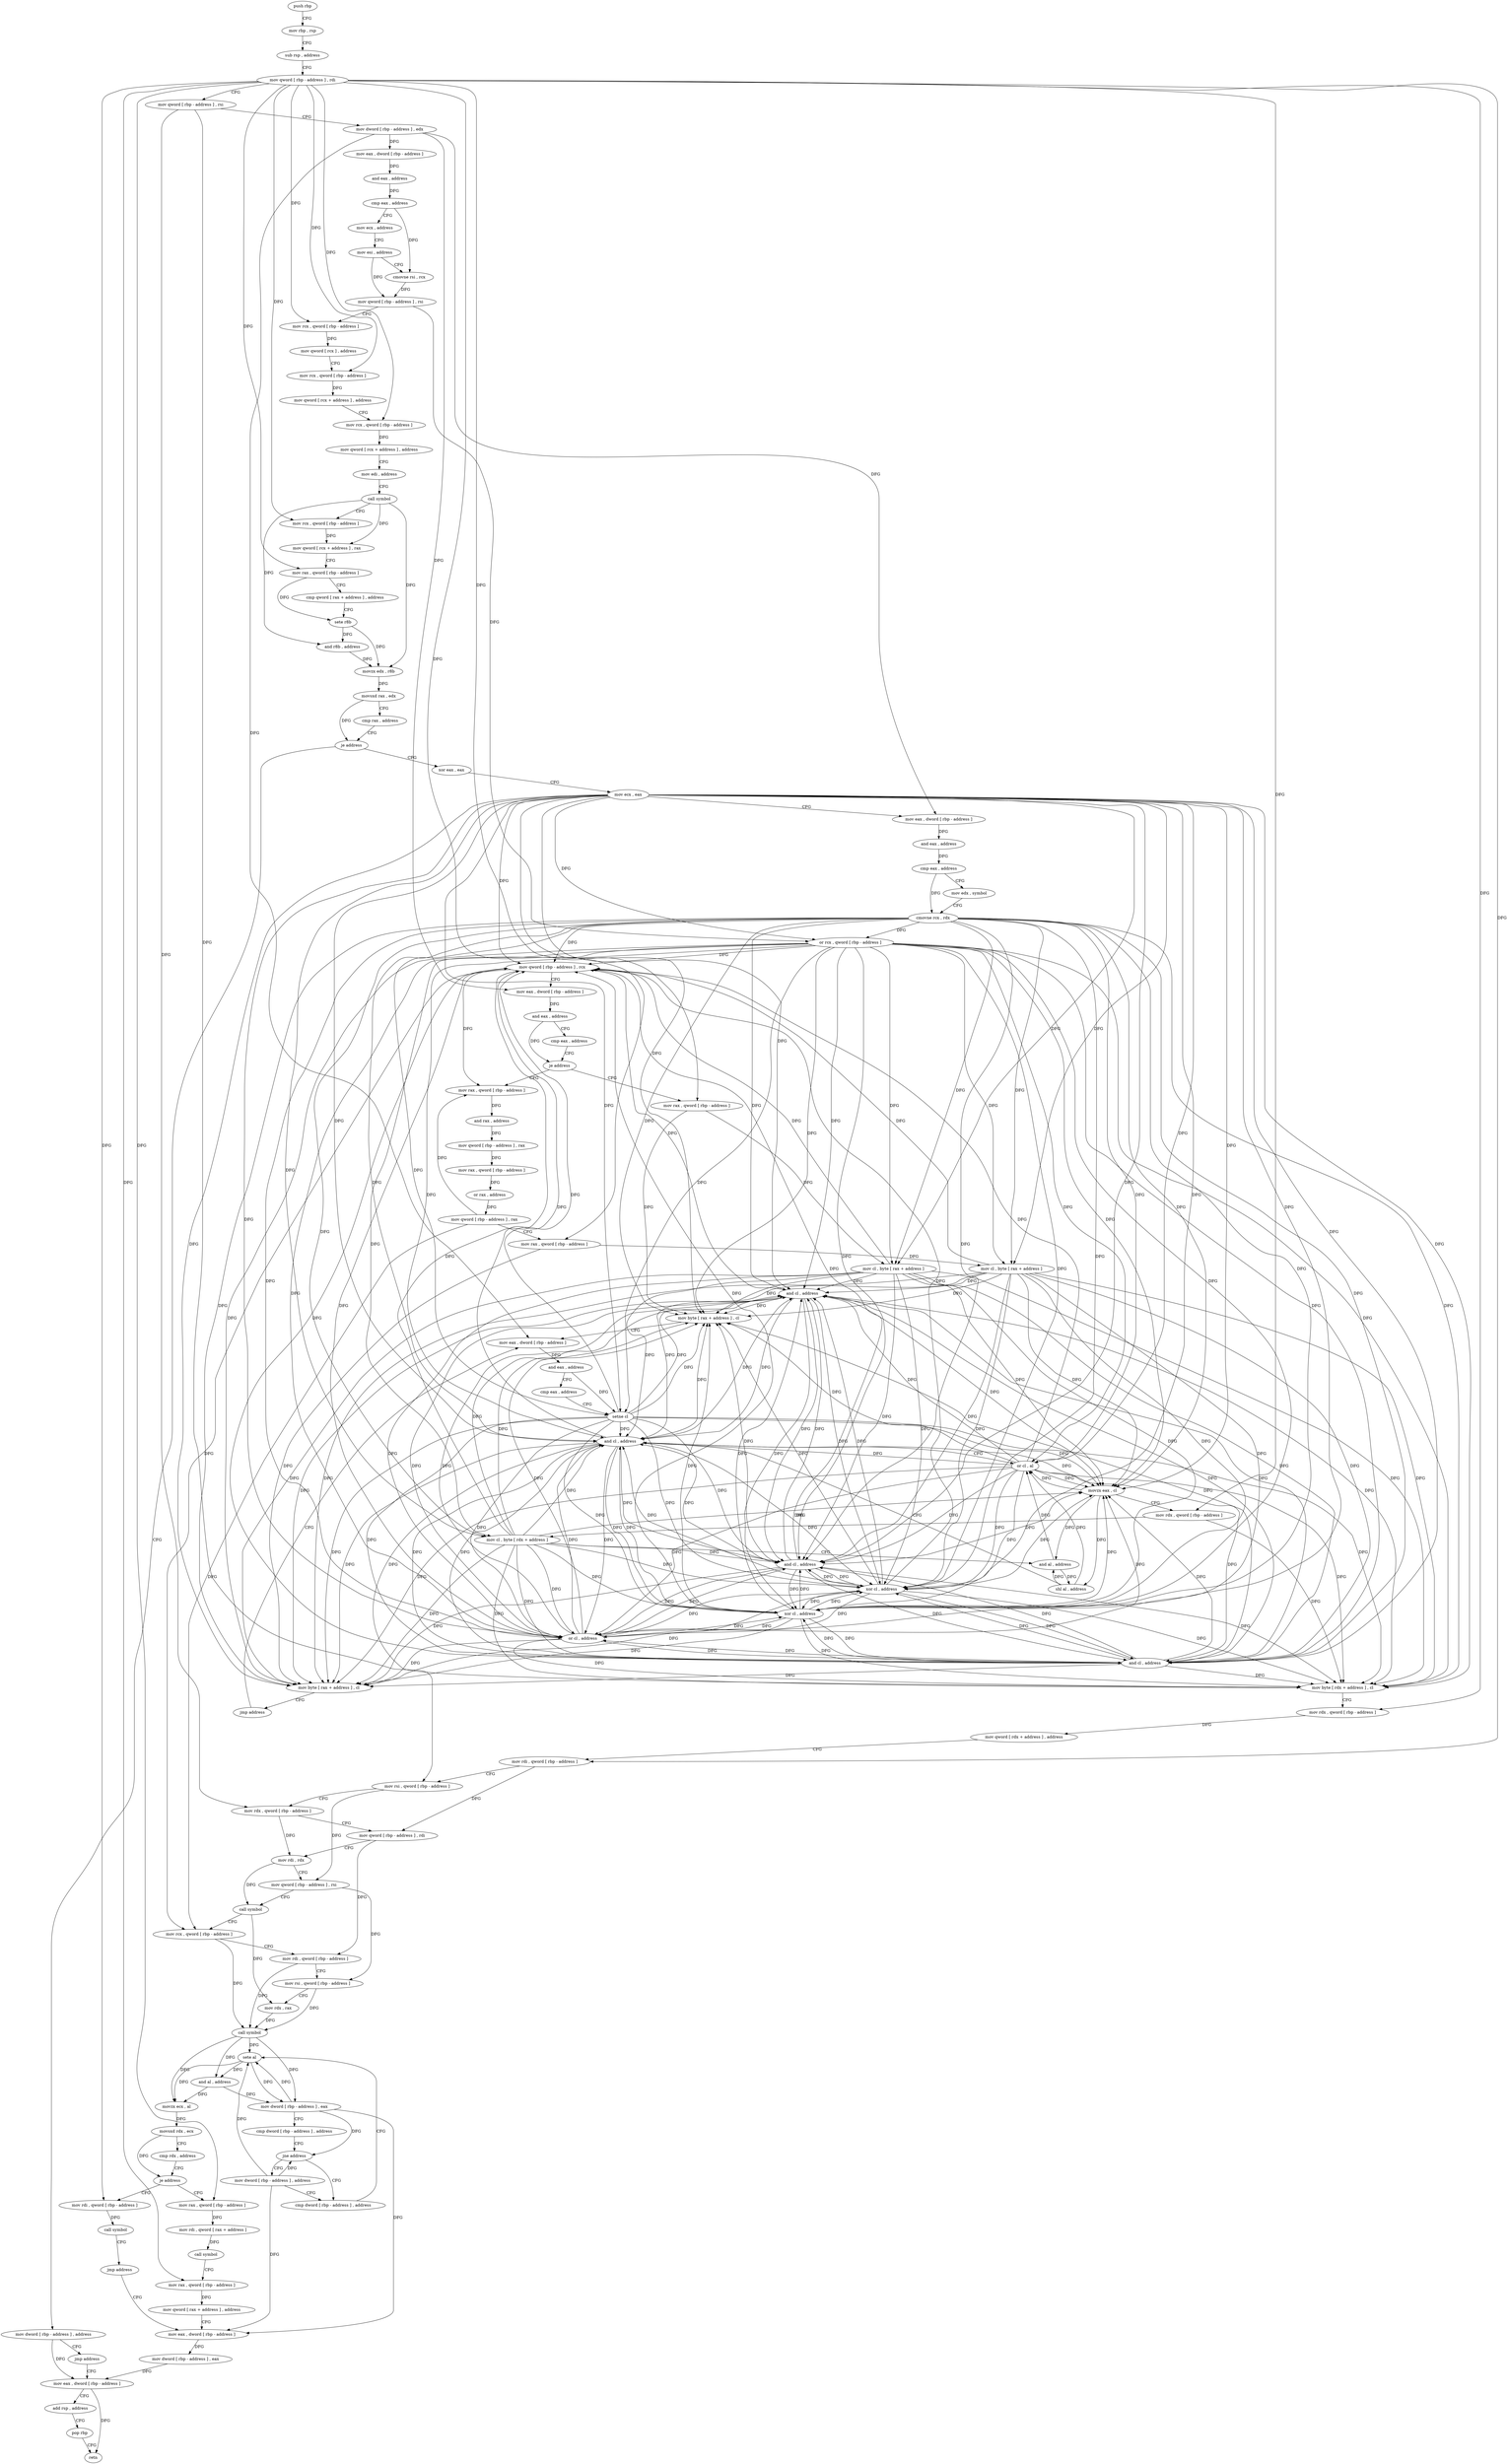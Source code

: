 digraph "func" {
"4226016" [label = "push rbp" ]
"4226017" [label = "mov rbp , rsp" ]
"4226020" [label = "sub rsp , address" ]
"4226024" [label = "mov qword [ rbp - address ] , rdi" ]
"4226028" [label = "mov qword [ rbp - address ] , rsi" ]
"4226032" [label = "mov dword [ rbp - address ] , edx" ]
"4226035" [label = "mov eax , dword [ rbp - address ]" ]
"4226038" [label = "and eax , address" ]
"4226041" [label = "cmp eax , address" ]
"4226044" [label = "mov ecx , address" ]
"4226049" [label = "mov esi , address" ]
"4226054" [label = "cmovne rsi , rcx" ]
"4226058" [label = "mov qword [ rbp - address ] , rsi" ]
"4226062" [label = "mov rcx , qword [ rbp - address ]" ]
"4226066" [label = "mov qword [ rcx ] , address" ]
"4226073" [label = "mov rcx , qword [ rbp - address ]" ]
"4226077" [label = "mov qword [ rcx + address ] , address" ]
"4226085" [label = "mov rcx , qword [ rbp - address ]" ]
"4226089" [label = "mov qword [ rcx + address ] , address" ]
"4226097" [label = "mov edi , address" ]
"4226102" [label = "call symbol" ]
"4226107" [label = "mov rcx , qword [ rbp - address ]" ]
"4226111" [label = "mov qword [ rcx + address ] , rax" ]
"4226115" [label = "mov rax , qword [ rbp - address ]" ]
"4226119" [label = "cmp qword [ rax + address ] , address" ]
"4226124" [label = "sete r8b" ]
"4226128" [label = "and r8b , address" ]
"4226132" [label = "movzx edx , r8b" ]
"4226136" [label = "movsxd rax , edx" ]
"4226139" [label = "cmp rax , address" ]
"4226143" [label = "je address" ]
"4226161" [label = "xor eax , eax" ]
"4226149" [label = "mov dword [ rbp - address ] , address" ]
"4226163" [label = "mov ecx , eax" ]
"4226165" [label = "mov eax , dword [ rbp - address ]" ]
"4226168" [label = "and eax , address" ]
"4226171" [label = "cmp eax , address" ]
"4226174" [label = "mov edx , symbol" ]
"4226179" [label = "cmovne rcx , rdx" ]
"4226183" [label = "or rcx , qword [ rbp - address ]" ]
"4226187" [label = "mov qword [ rbp - address ] , rcx" ]
"4226191" [label = "mov eax , dword [ rbp - address ]" ]
"4226194" [label = "and eax , address" ]
"4226197" [label = "cmp eax , address" ]
"4226200" [label = "je address" ]
"4226255" [label = "mov rax , qword [ rbp - address ]" ]
"4226206" [label = "mov rax , qword [ rbp - address ]" ]
"4226156" [label = "jmp address" ]
"4226462" [label = "mov eax , dword [ rbp - address ]" ]
"4226259" [label = "mov cl , byte [ rax + address ]" ]
"4226262" [label = "and cl , address" ]
"4226265" [label = "mov byte [ rax + address ] , cl" ]
"4226268" [label = "mov eax , dword [ rbp - address ]" ]
"4226210" [label = "and rax , address" ]
"4226216" [label = "mov qword [ rbp - address ] , rax" ]
"4226220" [label = "mov rax , qword [ rbp - address ]" ]
"4226224" [label = "or rax , address" ]
"4226230" [label = "mov qword [ rbp - address ] , rax" ]
"4226234" [label = "mov rax , qword [ rbp - address ]" ]
"4226238" [label = "mov cl , byte [ rax + address ]" ]
"4226241" [label = "and cl , address" ]
"4226244" [label = "or cl , address" ]
"4226247" [label = "mov byte [ rax + address ] , cl" ]
"4226250" [label = "jmp address" ]
"4226465" [label = "add rsp , address" ]
"4226469" [label = "pop rbp" ]
"4226470" [label = "retn" ]
"4226392" [label = "cmp dword [ rbp - address ] , address" ]
"4226396" [label = "sete al" ]
"4226399" [label = "and al , address" ]
"4226401" [label = "movzx ecx , al" ]
"4226404" [label = "movsxd rdx , ecx" ]
"4226407" [label = "cmp rdx , address" ]
"4226411" [label = "je address" ]
"4226431" [label = "mov rax , qword [ rbp - address ]" ]
"4226417" [label = "mov rdi , qword [ rbp - address ]" ]
"4226385" [label = "mov dword [ rbp - address ] , address" ]
"4226271" [label = "and eax , address" ]
"4226274" [label = "cmp eax , address" ]
"4226277" [label = "setne cl" ]
"4226280" [label = "xor cl , address" ]
"4226283" [label = "xor cl , address" ]
"4226286" [label = "and cl , address" ]
"4226289" [label = "movzx eax , cl" ]
"4226292" [label = "mov rdx , qword [ rbp - address ]" ]
"4226296" [label = "mov cl , byte [ rdx + address ]" ]
"4226299" [label = "and al , address" ]
"4226301" [label = "shl al , address" ]
"4226304" [label = "and cl , address" ]
"4226307" [label = "or cl , al" ]
"4226309" [label = "mov byte [ rdx + address ] , cl" ]
"4226312" [label = "mov rdx , qword [ rbp - address ]" ]
"4226316" [label = "mov qword [ rdx + address ] , address" ]
"4226324" [label = "mov rdi , qword [ rbp - address ]" ]
"4226328" [label = "mov rsi , qword [ rbp - address ]" ]
"4226332" [label = "mov rdx , qword [ rbp - address ]" ]
"4226336" [label = "mov qword [ rbp - address ] , rdi" ]
"4226340" [label = "mov rdi , rdx" ]
"4226343" [label = "mov qword [ rbp - address ] , rsi" ]
"4226347" [label = "call symbol" ]
"4226352" [label = "mov rcx , qword [ rbp - address ]" ]
"4226356" [label = "mov rdi , qword [ rbp - address ]" ]
"4226360" [label = "mov rsi , qword [ rbp - address ]" ]
"4226364" [label = "mov rdx , rax" ]
"4226367" [label = "call symbol" ]
"4226372" [label = "mov dword [ rbp - address ] , eax" ]
"4226375" [label = "cmp dword [ rbp - address ] , address" ]
"4226379" [label = "jne address" ]
"4226435" [label = "mov rdi , qword [ rax + address ]" ]
"4226439" [label = "call symbol" ]
"4226444" [label = "mov rax , qword [ rbp - address ]" ]
"4226448" [label = "mov qword [ rax + address ] , address" ]
"4226456" [label = "mov eax , dword [ rbp - address ]" ]
"4226421" [label = "call symbol" ]
"4226426" [label = "jmp address" ]
"4226459" [label = "mov dword [ rbp - address ] , eax" ]
"4226016" -> "4226017" [ label = "CFG" ]
"4226017" -> "4226020" [ label = "CFG" ]
"4226020" -> "4226024" [ label = "CFG" ]
"4226024" -> "4226028" [ label = "CFG" ]
"4226024" -> "4226062" [ label = "DFG" ]
"4226024" -> "4226073" [ label = "DFG" ]
"4226024" -> "4226085" [ label = "DFG" ]
"4226024" -> "4226107" [ label = "DFG" ]
"4226024" -> "4226115" [ label = "DFG" ]
"4226024" -> "4226255" [ label = "DFG" ]
"4226024" -> "4226234" [ label = "DFG" ]
"4226024" -> "4226292" [ label = "DFG" ]
"4226024" -> "4226312" [ label = "DFG" ]
"4226024" -> "4226324" [ label = "DFG" ]
"4226024" -> "4226431" [ label = "DFG" ]
"4226024" -> "4226444" [ label = "DFG" ]
"4226024" -> "4226417" [ label = "DFG" ]
"4226028" -> "4226032" [ label = "CFG" ]
"4226028" -> "4226328" [ label = "DFG" ]
"4226028" -> "4226332" [ label = "DFG" ]
"4226032" -> "4226035" [ label = "DFG" ]
"4226032" -> "4226165" [ label = "DFG" ]
"4226032" -> "4226191" [ label = "DFG" ]
"4226032" -> "4226268" [ label = "DFG" ]
"4226035" -> "4226038" [ label = "DFG" ]
"4226038" -> "4226041" [ label = "DFG" ]
"4226041" -> "4226044" [ label = "CFG" ]
"4226041" -> "4226054" [ label = "DFG" ]
"4226044" -> "4226049" [ label = "CFG" ]
"4226049" -> "4226054" [ label = "CFG" ]
"4226049" -> "4226058" [ label = "DFG" ]
"4226054" -> "4226058" [ label = "DFG" ]
"4226058" -> "4226062" [ label = "CFG" ]
"4226058" -> "4226183" [ label = "DFG" ]
"4226062" -> "4226066" [ label = "DFG" ]
"4226066" -> "4226073" [ label = "CFG" ]
"4226073" -> "4226077" [ label = "DFG" ]
"4226077" -> "4226085" [ label = "CFG" ]
"4226085" -> "4226089" [ label = "DFG" ]
"4226089" -> "4226097" [ label = "CFG" ]
"4226097" -> "4226102" [ label = "CFG" ]
"4226102" -> "4226107" [ label = "CFG" ]
"4226102" -> "4226111" [ label = "DFG" ]
"4226102" -> "4226128" [ label = "DFG" ]
"4226102" -> "4226132" [ label = "DFG" ]
"4226107" -> "4226111" [ label = "DFG" ]
"4226111" -> "4226115" [ label = "CFG" ]
"4226115" -> "4226119" [ label = "CFG" ]
"4226115" -> "4226124" [ label = "DFG" ]
"4226119" -> "4226124" [ label = "CFG" ]
"4226124" -> "4226128" [ label = "DFG" ]
"4226124" -> "4226132" [ label = "DFG" ]
"4226128" -> "4226132" [ label = "DFG" ]
"4226132" -> "4226136" [ label = "DFG" ]
"4226136" -> "4226139" [ label = "CFG" ]
"4226136" -> "4226143" [ label = "DFG" ]
"4226139" -> "4226143" [ label = "CFG" ]
"4226143" -> "4226161" [ label = "CFG" ]
"4226143" -> "4226149" [ label = "CFG" ]
"4226161" -> "4226163" [ label = "CFG" ]
"4226149" -> "4226156" [ label = "CFG" ]
"4226149" -> "4226462" [ label = "DFG" ]
"4226163" -> "4226165" [ label = "CFG" ]
"4226163" -> "4226183" [ label = "DFG" ]
"4226163" -> "4226187" [ label = "DFG" ]
"4226163" -> "4226259" [ label = "DFG" ]
"4226163" -> "4226262" [ label = "DFG" ]
"4226163" -> "4226265" [ label = "DFG" ]
"4226163" -> "4226238" [ label = "DFG" ]
"4226163" -> "4226241" [ label = "DFG" ]
"4226163" -> "4226244" [ label = "DFG" ]
"4226163" -> "4226247" [ label = "DFG" ]
"4226163" -> "4226277" [ label = "DFG" ]
"4226163" -> "4226280" [ label = "DFG" ]
"4226163" -> "4226283" [ label = "DFG" ]
"4226163" -> "4226286" [ label = "DFG" ]
"4226163" -> "4226289" [ label = "DFG" ]
"4226163" -> "4226296" [ label = "DFG" ]
"4226163" -> "4226304" [ label = "DFG" ]
"4226163" -> "4226307" [ label = "DFG" ]
"4226163" -> "4226309" [ label = "DFG" ]
"4226165" -> "4226168" [ label = "DFG" ]
"4226168" -> "4226171" [ label = "DFG" ]
"4226171" -> "4226174" [ label = "CFG" ]
"4226171" -> "4226179" [ label = "DFG" ]
"4226174" -> "4226179" [ label = "CFG" ]
"4226179" -> "4226183" [ label = "DFG" ]
"4226179" -> "4226187" [ label = "DFG" ]
"4226179" -> "4226259" [ label = "DFG" ]
"4226179" -> "4226262" [ label = "DFG" ]
"4226179" -> "4226265" [ label = "DFG" ]
"4226179" -> "4226238" [ label = "DFG" ]
"4226179" -> "4226241" [ label = "DFG" ]
"4226179" -> "4226244" [ label = "DFG" ]
"4226179" -> "4226247" [ label = "DFG" ]
"4226179" -> "4226277" [ label = "DFG" ]
"4226179" -> "4226280" [ label = "DFG" ]
"4226179" -> "4226283" [ label = "DFG" ]
"4226179" -> "4226286" [ label = "DFG" ]
"4226179" -> "4226289" [ label = "DFG" ]
"4226179" -> "4226296" [ label = "DFG" ]
"4226179" -> "4226304" [ label = "DFG" ]
"4226179" -> "4226307" [ label = "DFG" ]
"4226179" -> "4226309" [ label = "DFG" ]
"4226183" -> "4226187" [ label = "DFG" ]
"4226183" -> "4226259" [ label = "DFG" ]
"4226183" -> "4226262" [ label = "DFG" ]
"4226183" -> "4226265" [ label = "DFG" ]
"4226183" -> "4226238" [ label = "DFG" ]
"4226183" -> "4226241" [ label = "DFG" ]
"4226183" -> "4226244" [ label = "DFG" ]
"4226183" -> "4226247" [ label = "DFG" ]
"4226183" -> "4226277" [ label = "DFG" ]
"4226183" -> "4226280" [ label = "DFG" ]
"4226183" -> "4226283" [ label = "DFG" ]
"4226183" -> "4226286" [ label = "DFG" ]
"4226183" -> "4226289" [ label = "DFG" ]
"4226183" -> "4226296" [ label = "DFG" ]
"4226183" -> "4226304" [ label = "DFG" ]
"4226183" -> "4226307" [ label = "DFG" ]
"4226183" -> "4226309" [ label = "DFG" ]
"4226187" -> "4226191" [ label = "CFG" ]
"4226187" -> "4226206" [ label = "DFG" ]
"4226187" -> "4226352" [ label = "DFG" ]
"4226191" -> "4226194" [ label = "DFG" ]
"4226194" -> "4226197" [ label = "CFG" ]
"4226194" -> "4226200" [ label = "DFG" ]
"4226197" -> "4226200" [ label = "CFG" ]
"4226200" -> "4226255" [ label = "CFG" ]
"4226200" -> "4226206" [ label = "CFG" ]
"4226255" -> "4226259" [ label = "DFG" ]
"4226255" -> "4226265" [ label = "DFG" ]
"4226206" -> "4226210" [ label = "DFG" ]
"4226156" -> "4226462" [ label = "CFG" ]
"4226462" -> "4226465" [ label = "CFG" ]
"4226462" -> "4226470" [ label = "DFG" ]
"4226259" -> "4226262" [ label = "DFG" ]
"4226259" -> "4226187" [ label = "DFG" ]
"4226259" -> "4226265" [ label = "DFG" ]
"4226259" -> "4226241" [ label = "DFG" ]
"4226259" -> "4226244" [ label = "DFG" ]
"4226259" -> "4226247" [ label = "DFG" ]
"4226259" -> "4226280" [ label = "DFG" ]
"4226259" -> "4226283" [ label = "DFG" ]
"4226259" -> "4226286" [ label = "DFG" ]
"4226259" -> "4226289" [ label = "DFG" ]
"4226259" -> "4226304" [ label = "DFG" ]
"4226259" -> "4226309" [ label = "DFG" ]
"4226262" -> "4226265" [ label = "DFG" ]
"4226262" -> "4226187" [ label = "DFG" ]
"4226262" -> "4226241" [ label = "DFG" ]
"4226262" -> "4226244" [ label = "DFG" ]
"4226262" -> "4226247" [ label = "DFG" ]
"4226262" -> "4226280" [ label = "DFG" ]
"4226262" -> "4226283" [ label = "DFG" ]
"4226262" -> "4226286" [ label = "DFG" ]
"4226262" -> "4226289" [ label = "DFG" ]
"4226262" -> "4226304" [ label = "DFG" ]
"4226262" -> "4226309" [ label = "DFG" ]
"4226265" -> "4226268" [ label = "CFG" ]
"4226268" -> "4226271" [ label = "DFG" ]
"4226210" -> "4226216" [ label = "DFG" ]
"4226216" -> "4226220" [ label = "DFG" ]
"4226220" -> "4226224" [ label = "DFG" ]
"4226224" -> "4226230" [ label = "DFG" ]
"4226230" -> "4226234" [ label = "CFG" ]
"4226230" -> "4226206" [ label = "DFG" ]
"4226230" -> "4226352" [ label = "DFG" ]
"4226234" -> "4226238" [ label = "DFG" ]
"4226234" -> "4226247" [ label = "DFG" ]
"4226238" -> "4226241" [ label = "DFG" ]
"4226238" -> "4226187" [ label = "DFG" ]
"4226238" -> "4226262" [ label = "DFG" ]
"4226238" -> "4226265" [ label = "DFG" ]
"4226238" -> "4226244" [ label = "DFG" ]
"4226238" -> "4226247" [ label = "DFG" ]
"4226238" -> "4226280" [ label = "DFG" ]
"4226238" -> "4226283" [ label = "DFG" ]
"4226238" -> "4226286" [ label = "DFG" ]
"4226238" -> "4226289" [ label = "DFG" ]
"4226238" -> "4226304" [ label = "DFG" ]
"4226238" -> "4226309" [ label = "DFG" ]
"4226241" -> "4226244" [ label = "DFG" ]
"4226241" -> "4226187" [ label = "DFG" ]
"4226241" -> "4226262" [ label = "DFG" ]
"4226241" -> "4226265" [ label = "DFG" ]
"4226241" -> "4226247" [ label = "DFG" ]
"4226241" -> "4226280" [ label = "DFG" ]
"4226241" -> "4226283" [ label = "DFG" ]
"4226241" -> "4226286" [ label = "DFG" ]
"4226241" -> "4226289" [ label = "DFG" ]
"4226241" -> "4226304" [ label = "DFG" ]
"4226241" -> "4226309" [ label = "DFG" ]
"4226244" -> "4226247" [ label = "DFG" ]
"4226244" -> "4226187" [ label = "DFG" ]
"4226244" -> "4226262" [ label = "DFG" ]
"4226244" -> "4226265" [ label = "DFG" ]
"4226244" -> "4226241" [ label = "DFG" ]
"4226244" -> "4226280" [ label = "DFG" ]
"4226244" -> "4226283" [ label = "DFG" ]
"4226244" -> "4226286" [ label = "DFG" ]
"4226244" -> "4226289" [ label = "DFG" ]
"4226244" -> "4226304" [ label = "DFG" ]
"4226244" -> "4226309" [ label = "DFG" ]
"4226247" -> "4226250" [ label = "CFG" ]
"4226250" -> "4226268" [ label = "CFG" ]
"4226465" -> "4226469" [ label = "CFG" ]
"4226469" -> "4226470" [ label = "CFG" ]
"4226392" -> "4226396" [ label = "CFG" ]
"4226396" -> "4226399" [ label = "DFG" ]
"4226396" -> "4226372" [ label = "DFG" ]
"4226396" -> "4226401" [ label = "DFG" ]
"4226399" -> "4226401" [ label = "DFG" ]
"4226399" -> "4226372" [ label = "DFG" ]
"4226401" -> "4226404" [ label = "DFG" ]
"4226404" -> "4226407" [ label = "CFG" ]
"4226404" -> "4226411" [ label = "DFG" ]
"4226407" -> "4226411" [ label = "CFG" ]
"4226411" -> "4226431" [ label = "CFG" ]
"4226411" -> "4226417" [ label = "CFG" ]
"4226431" -> "4226435" [ label = "DFG" ]
"4226417" -> "4226421" [ label = "DFG" ]
"4226385" -> "4226392" [ label = "CFG" ]
"4226385" -> "4226379" [ label = "DFG" ]
"4226385" -> "4226396" [ label = "DFG" ]
"4226385" -> "4226456" [ label = "DFG" ]
"4226271" -> "4226274" [ label = "CFG" ]
"4226271" -> "4226277" [ label = "DFG" ]
"4226274" -> "4226277" [ label = "CFG" ]
"4226277" -> "4226280" [ label = "DFG" ]
"4226277" -> "4226187" [ label = "DFG" ]
"4226277" -> "4226262" [ label = "DFG" ]
"4226277" -> "4226265" [ label = "DFG" ]
"4226277" -> "4226241" [ label = "DFG" ]
"4226277" -> "4226244" [ label = "DFG" ]
"4226277" -> "4226247" [ label = "DFG" ]
"4226277" -> "4226283" [ label = "DFG" ]
"4226277" -> "4226286" [ label = "DFG" ]
"4226277" -> "4226289" [ label = "DFG" ]
"4226277" -> "4226304" [ label = "DFG" ]
"4226277" -> "4226309" [ label = "DFG" ]
"4226280" -> "4226283" [ label = "DFG" ]
"4226280" -> "4226187" [ label = "DFG" ]
"4226280" -> "4226262" [ label = "DFG" ]
"4226280" -> "4226265" [ label = "DFG" ]
"4226280" -> "4226241" [ label = "DFG" ]
"4226280" -> "4226244" [ label = "DFG" ]
"4226280" -> "4226247" [ label = "DFG" ]
"4226280" -> "4226286" [ label = "DFG" ]
"4226280" -> "4226289" [ label = "DFG" ]
"4226280" -> "4226304" [ label = "DFG" ]
"4226280" -> "4226309" [ label = "DFG" ]
"4226283" -> "4226286" [ label = "DFG" ]
"4226283" -> "4226187" [ label = "DFG" ]
"4226283" -> "4226262" [ label = "DFG" ]
"4226283" -> "4226265" [ label = "DFG" ]
"4226283" -> "4226241" [ label = "DFG" ]
"4226283" -> "4226244" [ label = "DFG" ]
"4226283" -> "4226247" [ label = "DFG" ]
"4226283" -> "4226280" [ label = "DFG" ]
"4226283" -> "4226289" [ label = "DFG" ]
"4226283" -> "4226304" [ label = "DFG" ]
"4226283" -> "4226309" [ label = "DFG" ]
"4226286" -> "4226289" [ label = "DFG" ]
"4226286" -> "4226187" [ label = "DFG" ]
"4226286" -> "4226262" [ label = "DFG" ]
"4226286" -> "4226265" [ label = "DFG" ]
"4226286" -> "4226241" [ label = "DFG" ]
"4226286" -> "4226244" [ label = "DFG" ]
"4226286" -> "4226247" [ label = "DFG" ]
"4226286" -> "4226280" [ label = "DFG" ]
"4226286" -> "4226283" [ label = "DFG" ]
"4226286" -> "4226304" [ label = "DFG" ]
"4226286" -> "4226309" [ label = "DFG" ]
"4226289" -> "4226292" [ label = "CFG" ]
"4226289" -> "4226299" [ label = "DFG" ]
"4226289" -> "4226301" [ label = "DFG" ]
"4226289" -> "4226307" [ label = "DFG" ]
"4226292" -> "4226296" [ label = "DFG" ]
"4226292" -> "4226309" [ label = "DFG" ]
"4226296" -> "4226299" [ label = "CFG" ]
"4226296" -> "4226187" [ label = "DFG" ]
"4226296" -> "4226262" [ label = "DFG" ]
"4226296" -> "4226265" [ label = "DFG" ]
"4226296" -> "4226241" [ label = "DFG" ]
"4226296" -> "4226244" [ label = "DFG" ]
"4226296" -> "4226247" [ label = "DFG" ]
"4226296" -> "4226280" [ label = "DFG" ]
"4226296" -> "4226283" [ label = "DFG" ]
"4226296" -> "4226286" [ label = "DFG" ]
"4226296" -> "4226289" [ label = "DFG" ]
"4226296" -> "4226304" [ label = "DFG" ]
"4226296" -> "4226309" [ label = "DFG" ]
"4226299" -> "4226301" [ label = "DFG" ]
"4226299" -> "4226307" [ label = "DFG" ]
"4226301" -> "4226304" [ label = "CFG" ]
"4226301" -> "4226299" [ label = "DFG" ]
"4226301" -> "4226307" [ label = "DFG" ]
"4226304" -> "4226307" [ label = "CFG" ]
"4226304" -> "4226187" [ label = "DFG" ]
"4226304" -> "4226262" [ label = "DFG" ]
"4226304" -> "4226265" [ label = "DFG" ]
"4226304" -> "4226241" [ label = "DFG" ]
"4226304" -> "4226244" [ label = "DFG" ]
"4226304" -> "4226247" [ label = "DFG" ]
"4226304" -> "4226280" [ label = "DFG" ]
"4226304" -> "4226283" [ label = "DFG" ]
"4226304" -> "4226286" [ label = "DFG" ]
"4226304" -> "4226289" [ label = "DFG" ]
"4226304" -> "4226309" [ label = "DFG" ]
"4226307" -> "4226309" [ label = "DFG" ]
"4226307" -> "4226187" [ label = "DFG" ]
"4226307" -> "4226262" [ label = "DFG" ]
"4226307" -> "4226265" [ label = "DFG" ]
"4226307" -> "4226241" [ label = "DFG" ]
"4226307" -> "4226244" [ label = "DFG" ]
"4226307" -> "4226247" [ label = "DFG" ]
"4226307" -> "4226280" [ label = "DFG" ]
"4226307" -> "4226283" [ label = "DFG" ]
"4226307" -> "4226286" [ label = "DFG" ]
"4226307" -> "4226289" [ label = "DFG" ]
"4226307" -> "4226304" [ label = "DFG" ]
"4226309" -> "4226312" [ label = "CFG" ]
"4226312" -> "4226316" [ label = "DFG" ]
"4226316" -> "4226324" [ label = "CFG" ]
"4226324" -> "4226328" [ label = "CFG" ]
"4226324" -> "4226336" [ label = "DFG" ]
"4226328" -> "4226332" [ label = "CFG" ]
"4226328" -> "4226343" [ label = "DFG" ]
"4226332" -> "4226336" [ label = "CFG" ]
"4226332" -> "4226340" [ label = "DFG" ]
"4226336" -> "4226340" [ label = "CFG" ]
"4226336" -> "4226356" [ label = "DFG" ]
"4226340" -> "4226343" [ label = "CFG" ]
"4226340" -> "4226347" [ label = "DFG" ]
"4226343" -> "4226347" [ label = "CFG" ]
"4226343" -> "4226360" [ label = "DFG" ]
"4226347" -> "4226352" [ label = "CFG" ]
"4226347" -> "4226364" [ label = "DFG" ]
"4226352" -> "4226356" [ label = "CFG" ]
"4226352" -> "4226367" [ label = "DFG" ]
"4226356" -> "4226360" [ label = "CFG" ]
"4226356" -> "4226367" [ label = "DFG" ]
"4226360" -> "4226364" [ label = "CFG" ]
"4226360" -> "4226367" [ label = "DFG" ]
"4226364" -> "4226367" [ label = "DFG" ]
"4226367" -> "4226372" [ label = "DFG" ]
"4226367" -> "4226396" [ label = "DFG" ]
"4226367" -> "4226399" [ label = "DFG" ]
"4226367" -> "4226401" [ label = "DFG" ]
"4226372" -> "4226375" [ label = "CFG" ]
"4226372" -> "4226379" [ label = "DFG" ]
"4226372" -> "4226396" [ label = "DFG" ]
"4226372" -> "4226456" [ label = "DFG" ]
"4226375" -> "4226379" [ label = "CFG" ]
"4226379" -> "4226392" [ label = "CFG" ]
"4226379" -> "4226385" [ label = "CFG" ]
"4226435" -> "4226439" [ label = "DFG" ]
"4226439" -> "4226444" [ label = "CFG" ]
"4226444" -> "4226448" [ label = "DFG" ]
"4226448" -> "4226456" [ label = "CFG" ]
"4226456" -> "4226459" [ label = "DFG" ]
"4226421" -> "4226426" [ label = "CFG" ]
"4226426" -> "4226456" [ label = "CFG" ]
"4226459" -> "4226462" [ label = "DFG" ]
}
